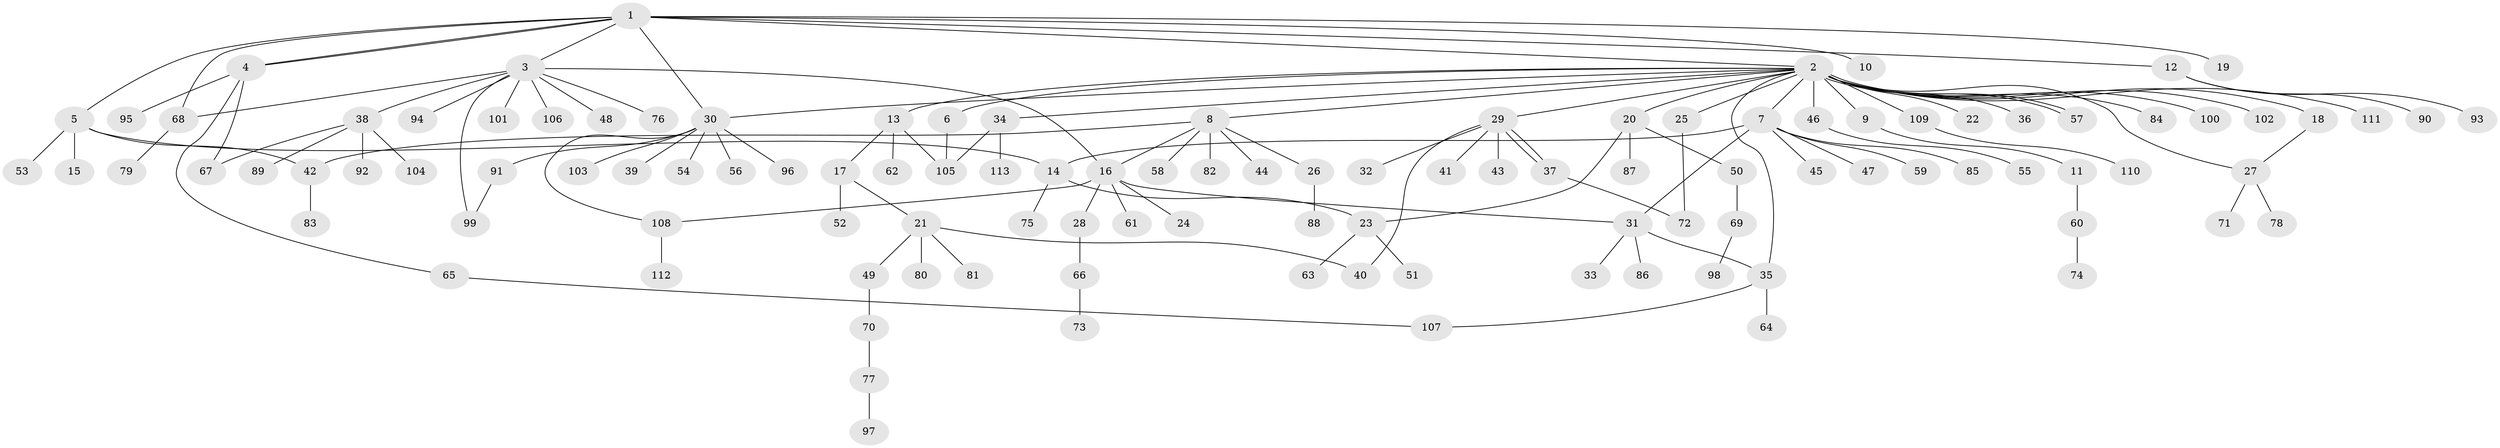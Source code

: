 // coarse degree distribution, {17: 0.02531645569620253, 9: 0.012658227848101266, 1: 0.6708860759493671, 3: 0.012658227848101266, 2: 0.17721518987341772, 6: 0.012658227848101266, 5: 0.02531645569620253, 4: 0.05063291139240506, 15: 0.012658227848101266}
// Generated by graph-tools (version 1.1) at 2025/51/03/04/25 21:51:13]
// undirected, 113 vertices, 132 edges
graph export_dot {
graph [start="1"]
  node [color=gray90,style=filled];
  1;
  2;
  3;
  4;
  5;
  6;
  7;
  8;
  9;
  10;
  11;
  12;
  13;
  14;
  15;
  16;
  17;
  18;
  19;
  20;
  21;
  22;
  23;
  24;
  25;
  26;
  27;
  28;
  29;
  30;
  31;
  32;
  33;
  34;
  35;
  36;
  37;
  38;
  39;
  40;
  41;
  42;
  43;
  44;
  45;
  46;
  47;
  48;
  49;
  50;
  51;
  52;
  53;
  54;
  55;
  56;
  57;
  58;
  59;
  60;
  61;
  62;
  63;
  64;
  65;
  66;
  67;
  68;
  69;
  70;
  71;
  72;
  73;
  74;
  75;
  76;
  77;
  78;
  79;
  80;
  81;
  82;
  83;
  84;
  85;
  86;
  87;
  88;
  89;
  90;
  91;
  92;
  93;
  94;
  95;
  96;
  97;
  98;
  99;
  100;
  101;
  102;
  103;
  104;
  105;
  106;
  107;
  108;
  109;
  110;
  111;
  112;
  113;
  1 -- 2;
  1 -- 3;
  1 -- 4;
  1 -- 4;
  1 -- 5;
  1 -- 10;
  1 -- 12;
  1 -- 19;
  1 -- 30;
  1 -- 68;
  2 -- 6;
  2 -- 7;
  2 -- 8;
  2 -- 9;
  2 -- 13;
  2 -- 18;
  2 -- 20;
  2 -- 22;
  2 -- 25;
  2 -- 27;
  2 -- 29;
  2 -- 30;
  2 -- 34;
  2 -- 35;
  2 -- 36;
  2 -- 46;
  2 -- 57;
  2 -- 57;
  2 -- 84;
  2 -- 100;
  2 -- 102;
  2 -- 109;
  2 -- 111;
  3 -- 16;
  3 -- 38;
  3 -- 48;
  3 -- 68;
  3 -- 76;
  3 -- 94;
  3 -- 99;
  3 -- 101;
  3 -- 106;
  4 -- 65;
  4 -- 67;
  4 -- 95;
  5 -- 14;
  5 -- 15;
  5 -- 42;
  5 -- 53;
  6 -- 105;
  7 -- 14;
  7 -- 31;
  7 -- 45;
  7 -- 47;
  7 -- 59;
  7 -- 85;
  8 -- 16;
  8 -- 26;
  8 -- 42;
  8 -- 44;
  8 -- 58;
  8 -- 82;
  9 -- 11;
  11 -- 60;
  12 -- 90;
  12 -- 93;
  13 -- 17;
  13 -- 62;
  13 -- 105;
  14 -- 23;
  14 -- 75;
  16 -- 24;
  16 -- 28;
  16 -- 31;
  16 -- 61;
  16 -- 108;
  17 -- 21;
  17 -- 52;
  18 -- 27;
  20 -- 23;
  20 -- 50;
  20 -- 87;
  21 -- 40;
  21 -- 49;
  21 -- 80;
  21 -- 81;
  23 -- 51;
  23 -- 63;
  25 -- 72;
  26 -- 88;
  27 -- 71;
  27 -- 78;
  28 -- 66;
  29 -- 32;
  29 -- 37;
  29 -- 37;
  29 -- 40;
  29 -- 41;
  29 -- 43;
  30 -- 39;
  30 -- 54;
  30 -- 56;
  30 -- 91;
  30 -- 96;
  30 -- 103;
  30 -- 108;
  31 -- 33;
  31 -- 35;
  31 -- 86;
  34 -- 105;
  34 -- 113;
  35 -- 64;
  35 -- 107;
  37 -- 72;
  38 -- 67;
  38 -- 89;
  38 -- 92;
  38 -- 104;
  42 -- 83;
  46 -- 55;
  49 -- 70;
  50 -- 69;
  60 -- 74;
  65 -- 107;
  66 -- 73;
  68 -- 79;
  69 -- 98;
  70 -- 77;
  77 -- 97;
  91 -- 99;
  108 -- 112;
  109 -- 110;
}
